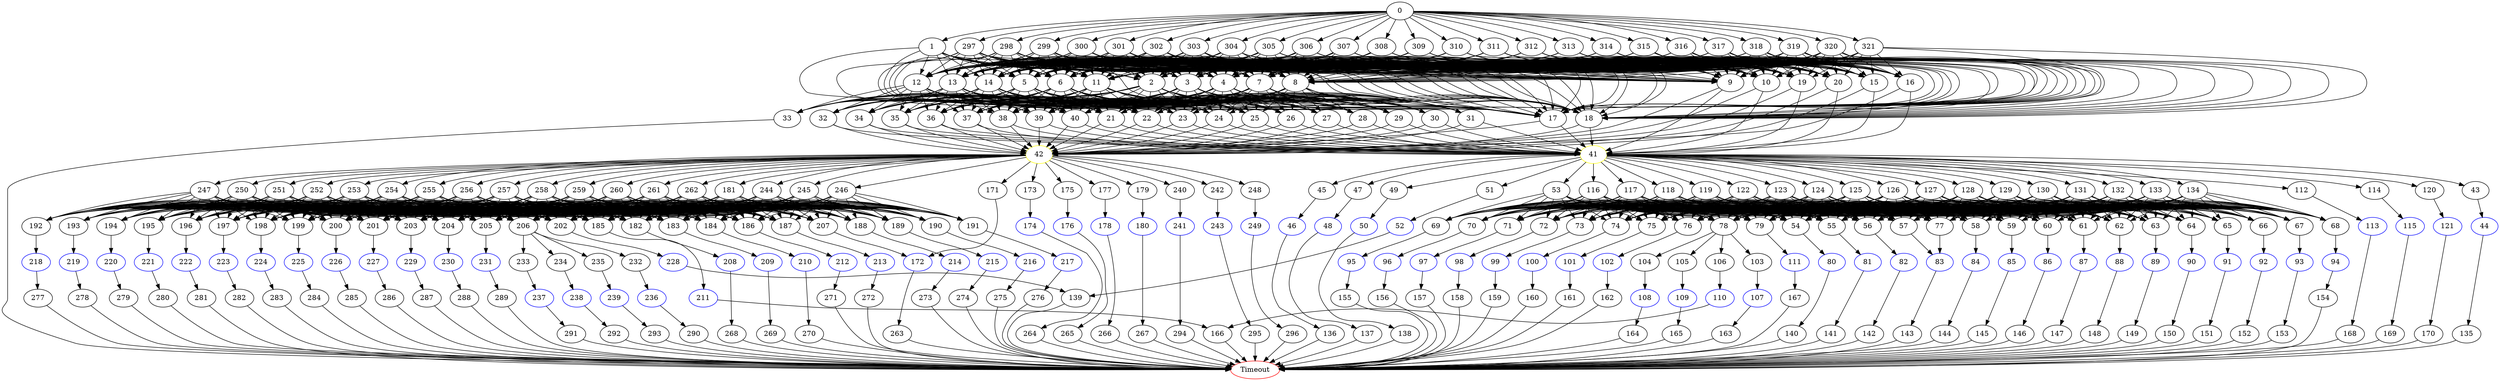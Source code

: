 digraph G {
	0 -> 1;
	0 -> 297;
	0 -> 298;
	0 -> 299;
	0 -> 300;
	0 -> 301;
	0 -> 302;
	0 -> 303;
	0 -> 304;
	0 -> 305;
	0 -> 306;
	0 -> 307;
	0 -> 308;
	0 -> 309;
	0 -> 310;
	0 -> 311;
	0 -> 312;
	0 -> 313;
	0 -> 314;
	0 -> 315;
	0 -> 316;
	0 -> 317;
	0 -> 318;
	0 -> 319;
	0 -> 320;
	0 -> 321;
	1 -> 2;
	1 -> 3;
	1 -> 4;
	1 -> 5;
	1 -> 6;
	1 -> 7;
	1 -> 8;
	1 -> 9;
	1 -> 10;
	1 -> 11;
	1 -> 12;
	1 -> 13;
	1 -> 14;
	1 -> 15;
	1 -> 16;
	1 -> 17;
	1 -> 18;
	1 -> 19;
	1 -> 20;
	2 -> 17;
	2 -> 18;
	2 -> 21;
	2 -> 22;
	2 -> 23;
	2 -> 24;
	2 -> 25;
	2 -> 26;
	2 -> 27;
	2 -> 28;
	2 -> 29;
	2 -> 30;
	2 -> 31;
	2 -> 32;
	2 -> 33;
	2 -> 34;
	2 -> 35;
	2 -> 36;
	2 -> 37;
	2 -> 38;
	2 -> 39;
	2 -> 40;
	3 -> 17;
	3 -> 18;
	3 -> 21;
	3 -> 22;
	3 -> 23;
	3 -> 24;
	3 -> 25;
	3 -> 26;
	3 -> 27;
	3 -> 28;
	3 -> 29;
	3 -> 30;
	3 -> 31;
	3 -> 32;
	3 -> 33;
	3 -> 34;
	3 -> 35;
	3 -> 36;
	3 -> 37;
	3 -> 38;
	3 -> 39;
	3 -> 40;
	4 -> 17;
	4 -> 18;
	4 -> 21;
	4 -> 22;
	4 -> 23;
	4 -> 24;
	4 -> 25;
	4 -> 26;
	4 -> 27;
	4 -> 28;
	4 -> 29;
	4 -> 30;
	4 -> 31;
	4 -> 32;
	4 -> 33;
	4 -> 34;
	4 -> 35;
	4 -> 36;
	4 -> 37;
	4 -> 38;
	4 -> 39;
	4 -> 40;
	5 -> 21;
	5 -> 22;
	5 -> 23;
	5 -> 24;
	5 -> 25;
	5 -> 26;
	5 -> 27;
	5 -> 28;
	5 -> 29;
	5 -> 30;
	5 -> 31;
	5 -> 32;
	5 -> 33;
	5 -> 34;
	5 -> 35;
	5 -> 36;
	5 -> 37;
	5 -> 38;
	5 -> 39;
	5 -> 40;
	6 -> 21;
	6 -> 22;
	6 -> 23;
	6 -> 24;
	6 -> 25;
	6 -> 26;
	6 -> 27;
	6 -> 28;
	6 -> 29;
	6 -> 30;
	6 -> 31;
	6 -> 32;
	6 -> 33;
	6 -> 34;
	6 -> 35;
	6 -> 36;
	6 -> 37;
	6 -> 38;
	6 -> 39;
	6 -> 40;
	7 -> 17;
	7 -> 18;
	7 -> 21;
	7 -> 22;
	7 -> 23;
	7 -> 24;
	7 -> 25;
	7 -> 26;
	7 -> 27;
	7 -> 28;
	7 -> 29;
	7 -> 30;
	7 -> 31;
	7 -> 32;
	7 -> 33;
	7 -> 34;
	7 -> 35;
	7 -> 36;
	7 -> 37;
	7 -> 38;
	7 -> 39;
	7 -> 40;
	8 -> 17;
	8 -> 18;
	8 -> 21;
	8 -> 22;
	8 -> 23;
	8 -> 24;
	8 -> 25;
	8 -> 26;
	8 -> 27;
	8 -> 28;
	8 -> 29;
	8 -> 30;
	8 -> 31;
	8 -> 32;
	8 -> 33;
	8 -> 34;
	8 -> 35;
	8 -> 36;
	8 -> 37;
	8 -> 38;
	8 -> 39;
	8 -> 40;
	9 -> "41";
41 [color=yellow];
	9 -> "42";
42 [color=yellow];
	10 -> "41";
41 [color=yellow];
	10 -> "42";
42 [color=yellow];
	11 -> 21;
	11 -> 22;
	11 -> 23;
	11 -> 24;
	11 -> 25;
	11 -> 26;
	11 -> 27;
	11 -> 28;
	11 -> 29;
	11 -> 30;
	11 -> 31;
	11 -> 32;
	11 -> 33;
	11 -> 34;
	11 -> 35;
	11 -> 36;
	11 -> 37;
	11 -> 38;
	11 -> 39;
	11 -> 40;
	12 -> 21;
	12 -> 22;
	12 -> 23;
	12 -> 24;
	12 -> 25;
	12 -> 26;
	12 -> 27;
	12 -> 28;
	12 -> 29;
	12 -> 30;
	12 -> 31;
	12 -> 32;
	12 -> 33;
	12 -> 34;
	12 -> 35;
	12 -> 36;
	12 -> 37;
	12 -> 38;
	12 -> 39;
	12 -> 40;
	13 -> 21;
	13 -> 22;
	13 -> 23;
	13 -> 24;
	13 -> 25;
	13 -> 26;
	13 -> 27;
	13 -> 28;
	13 -> 29;
	13 -> 30;
	13 -> 31;
	13 -> 32;
	13 -> 33;
	13 -> 34;
	13 -> 35;
	13 -> 36;
	13 -> 37;
	13 -> 38;
	13 -> 39;
	13 -> 40;
	14 -> 21;
	14 -> 22;
	14 -> 23;
	14 -> 24;
	14 -> 25;
	14 -> 26;
	14 -> 27;
	14 -> 28;
	14 -> 29;
	14 -> 30;
	14 -> 31;
	14 -> 32;
	14 -> 33;
	14 -> 34;
	14 -> 35;
	14 -> 36;
	14 -> 37;
	14 -> 38;
	14 -> 39;
	14 -> 40;
	15 -> "41";
41 [color=yellow];
	15 -> "42";
42 [color=yellow];
	16 -> "41";
41 [color=yellow];
	16 -> "42";
42 [color=yellow];
	17 -> "41";
41 [color=yellow];
	17 -> "42";
42 [color=yellow];
	18 -> "41";
41 [color=yellow];
	18 -> "42";
42 [color=yellow];
	19 -> "41";
41 [color=yellow];
	19 -> "42";
42 [color=yellow];
	20 -> "41";
41 [color=yellow];
	20 -> "42";
42 [color=yellow];
	21 -> "41";
41 [color=yellow];
	21 -> "42";
42 [color=yellow];
	22 -> "41";
41 [color=yellow];
	22 -> "42";
42 [color=yellow];
	23 -> "41";
41 [color=yellow];
	23 -> "42";
42 [color=yellow];
	24 -> "41";
41 [color=yellow];
	24 -> "42";
42 [color=yellow];
	25 -> "41";
41 [color=yellow];
	25 -> "42";
42 [color=yellow];
	26 -> "41";
41 [color=yellow];
	26 -> "42";
42 [color=yellow];
	27 -> "41";
41 [color=yellow];
	27 -> "42";
42 [color=yellow];
	28 -> "41";
41 [color=yellow];
	28 -> "42";
42 [color=yellow];
	29 -> "41";
41 [color=yellow];
	29 -> "42";
42 [color=yellow];
	30 -> "41";
41 [color=yellow];
	30 -> "42";
42 [color=yellow];
	31 -> "41";
41 [color=yellow];
	31 -> "42";
42 [color=yellow];
	32 -> "41";
41 [color=yellow];
	32 -> "42";
42 [color=yellow];
	33 -> "Timeout";
Timeout [color=red];
	34 -> "41";
41 [color=yellow];
	34 -> "42";
42 [color=yellow];
	35 -> "41";
41 [color=yellow];
	35 -> "42";
42 [color=yellow];
	36 -> "41";
41 [color=yellow];
	36 -> "42";
42 [color=yellow];
	37 -> "41";
41 [color=yellow];
	37 -> "42";
42 [color=yellow];
	38 -> "41";
41 [color=yellow];
	38 -> "42";
42 [color=yellow];
	39 -> "41";
41 [color=yellow];
	39 -> "42";
42 [color=yellow];
	40 -> "41";
41 [color=yellow];
	40 -> "42";
42 [color=yellow];
	41 -> 43;
	41 -> 45;
	41 -> 47;
	41 -> 49;
	41 -> 51;
	41 -> 53;
	41 -> 112;
	41 -> 114;
	41 -> 116;
	41 -> 117;
	41 -> 118;
	41 -> 119;
	41 -> 120;
	41 -> 122;
	41 -> 123;
	41 -> 124;
	41 -> 125;
	41 -> 126;
	41 -> 127;
	41 -> 128;
	41 -> 129;
	41 -> 130;
	41 -> 131;
	41 -> 132;
	41 -> 133;
	41 -> 134;
	42 -> 171;
	42 -> 173;
	42 -> 175;
	42 -> 177;
	42 -> 179;
	42 -> 181;
	42 -> 240;
	42 -> 242;
	42 -> 244;
	42 -> 245;
	42 -> 246;
	42 -> 247;
	42 -> 248;
	42 -> 250;
	42 -> 251;
	42 -> 252;
	42 -> 253;
	42 -> 254;
	42 -> 255;
	42 -> 256;
	42 -> 257;
	42 -> 258;
	42 -> 259;
	42 -> 260;
	42 -> 261;
	42 -> 262;
	43 -> "44";
44 [color=blue];
	44 -> 135;
	45 -> "46";
46 [color=blue];
	46 -> 136;
	47 -> "48";
48 [color=blue];
	48 -> 137;
	49 -> "50";
50 [color=blue];
	50 -> 138;
	51 -> "52";
52 [color=blue];
	52 -> 139;
	53 -> 54;
	53 -> 55;
	53 -> 56;
	53 -> 57;
	53 -> 58;
	53 -> 59;
	53 -> 60;
	53 -> 61;
	53 -> 62;
	53 -> 63;
	53 -> 64;
	53 -> 65;
	53 -> 66;
	53 -> 67;
	53 -> 68;
	53 -> 69;
	53 -> 70;
	53 -> 71;
	53 -> 72;
	53 -> 73;
	53 -> 74;
	53 -> 75;
	53 -> 76;
	53 -> 77;
	53 -> 78;
	53 -> 79;
	54 -> "80";
80 [color=blue];
	55 -> "81";
81 [color=blue];
	56 -> "82";
82 [color=blue];
	57 -> "83";
83 [color=blue];
	58 -> "84";
84 [color=blue];
	59 -> "85";
85 [color=blue];
	60 -> "86";
86 [color=blue];
	61 -> "87";
87 [color=blue];
	62 -> "88";
88 [color=blue];
	63 -> "89";
89 [color=blue];
	64 -> "90";
90 [color=blue];
	65 -> "91";
91 [color=blue];
	66 -> "92";
92 [color=blue];
	67 -> "93";
93 [color=blue];
	68 -> "94";
94 [color=blue];
	69 -> "95";
95 [color=blue];
	70 -> "96";
96 [color=blue];
	71 -> "97";
97 [color=blue];
	72 -> "98";
98 [color=blue];
	73 -> "99";
99 [color=blue];
	74 -> "100";
100 [color=blue];
	75 -> "101";
101 [color=blue];
	76 -> "102";
102 [color=blue];
	77 -> "83";
83 [color=blue];
	78 -> 103;
	78 -> 104;
	78 -> 105;
	78 -> 106;
	79 -> "111";
111 [color=blue];
	80 -> 140;
	81 -> 141;
	82 -> 142;
	83 -> 143;
	84 -> 144;
	85 -> 145;
	86 -> 146;
	87 -> 147;
	88 -> 148;
	89 -> 149;
	90 -> 150;
	91 -> 151;
	92 -> 152;
	93 -> 153;
	94 -> 154;
	95 -> 155;
	96 -> 156;
	97 -> 157;
	98 -> 158;
	99 -> 159;
	100 -> 160;
	101 -> 161;
	102 -> 162;
	103 -> "107";
107 [color=blue];
	104 -> "108";
108 [color=blue];
	105 -> "109";
109 [color=blue];
	106 -> "110";
110 [color=blue];
	107 -> 163;
	108 -> 164;
	109 -> 165;
	110 -> 166;
	111 -> 167;
	112 -> "113";
113 [color=blue];
	113 -> 168;
	114 -> "115";
115 [color=blue];
	115 -> 169;
	116 -> 54;
	116 -> 55;
	116 -> 56;
	116 -> 57;
	116 -> 58;
	116 -> 59;
	116 -> 60;
	116 -> 61;
	116 -> 62;
	116 -> 63;
	116 -> 64;
	116 -> 65;
	116 -> 66;
	116 -> 67;
	116 -> 68;
	116 -> 69;
	116 -> 70;
	116 -> 71;
	116 -> 72;
	116 -> 73;
	116 -> 74;
	116 -> 75;
	116 -> 76;
	116 -> 77;
	116 -> 78;
	116 -> 79;
	117 -> 54;
	117 -> 55;
	117 -> 56;
	117 -> 57;
	117 -> 58;
	117 -> 59;
	117 -> 60;
	117 -> 61;
	117 -> 62;
	117 -> 63;
	117 -> 64;
	117 -> 65;
	117 -> 66;
	117 -> 67;
	117 -> 68;
	117 -> 69;
	117 -> 70;
	117 -> 71;
	117 -> 72;
	117 -> 73;
	117 -> 74;
	117 -> 75;
	117 -> 76;
	117 -> 77;
	117 -> 78;
	117 -> 79;
	118 -> 54;
	118 -> 55;
	118 -> 56;
	118 -> 57;
	118 -> 58;
	118 -> 59;
	118 -> 60;
	118 -> 61;
	118 -> 62;
	118 -> 63;
	118 -> 64;
	118 -> 65;
	118 -> 66;
	118 -> 67;
	118 -> 68;
	118 -> 69;
	118 -> 70;
	118 -> 71;
	118 -> 72;
	118 -> 73;
	118 -> 74;
	118 -> 75;
	118 -> 76;
	118 -> 77;
	118 -> 78;
	118 -> 79;
	119 -> 54;
	119 -> 55;
	119 -> 56;
	119 -> 57;
	119 -> 58;
	119 -> 59;
	119 -> 60;
	119 -> 61;
	119 -> 62;
	119 -> 63;
	119 -> 64;
	119 -> 65;
	119 -> 66;
	119 -> 67;
	119 -> 68;
	119 -> 69;
	119 -> 70;
	119 -> 71;
	119 -> 72;
	119 -> 73;
	119 -> 74;
	119 -> 75;
	119 -> 76;
	119 -> 77;
	119 -> 78;
	119 -> 79;
	120 -> "121";
121 [color=blue];
	121 -> 170;
	122 -> 54;
	122 -> 55;
	122 -> 56;
	122 -> 57;
	122 -> 58;
	122 -> 59;
	122 -> 60;
	122 -> 61;
	122 -> 62;
	122 -> 63;
	122 -> 64;
	122 -> 65;
	122 -> 66;
	122 -> 67;
	122 -> 68;
	122 -> 69;
	122 -> 70;
	122 -> 71;
	122 -> 72;
	122 -> 73;
	122 -> 74;
	122 -> 75;
	122 -> 76;
	122 -> 77;
	122 -> 78;
	122 -> 79;
	123 -> 54;
	123 -> 55;
	123 -> 56;
	123 -> 57;
	123 -> 58;
	123 -> 59;
	123 -> 60;
	123 -> 61;
	123 -> 62;
	123 -> 63;
	123 -> 64;
	123 -> 65;
	123 -> 66;
	123 -> 67;
	123 -> 68;
	123 -> 69;
	123 -> 70;
	123 -> 71;
	123 -> 72;
	123 -> 73;
	123 -> 74;
	123 -> 75;
	123 -> 76;
	123 -> 77;
	123 -> 78;
	123 -> 79;
	124 -> 54;
	124 -> 55;
	124 -> 56;
	124 -> 57;
	124 -> 58;
	124 -> 59;
	124 -> 60;
	124 -> 61;
	124 -> 62;
	124 -> 63;
	124 -> 64;
	124 -> 65;
	124 -> 66;
	124 -> 67;
	124 -> 68;
	124 -> 69;
	124 -> 70;
	124 -> 71;
	124 -> 72;
	124 -> 73;
	124 -> 74;
	124 -> 75;
	124 -> 76;
	124 -> 77;
	124 -> 78;
	124 -> 79;
	125 -> 54;
	125 -> 55;
	125 -> 56;
	125 -> 57;
	125 -> 58;
	125 -> 59;
	125 -> 60;
	125 -> 61;
	125 -> 62;
	125 -> 63;
	125 -> 64;
	125 -> 65;
	125 -> 66;
	125 -> 67;
	125 -> 68;
	125 -> 69;
	125 -> 70;
	125 -> 71;
	125 -> 72;
	125 -> 73;
	125 -> 74;
	125 -> 75;
	125 -> 76;
	125 -> 77;
	125 -> 78;
	125 -> 79;
	126 -> 54;
	126 -> 55;
	126 -> 56;
	126 -> 57;
	126 -> 58;
	126 -> 59;
	126 -> 60;
	126 -> 61;
	126 -> 62;
	126 -> 63;
	126 -> 64;
	126 -> 65;
	126 -> 66;
	126 -> 67;
	126 -> 68;
	126 -> 69;
	126 -> 70;
	126 -> 71;
	126 -> 72;
	126 -> 73;
	126 -> 74;
	126 -> 75;
	126 -> 76;
	126 -> 77;
	126 -> 78;
	126 -> 79;
	127 -> 54;
	127 -> 55;
	127 -> 56;
	127 -> 57;
	127 -> 58;
	127 -> 59;
	127 -> 60;
	127 -> 61;
	127 -> 62;
	127 -> 63;
	127 -> 64;
	127 -> 65;
	127 -> 66;
	127 -> 67;
	127 -> 68;
	127 -> 69;
	127 -> 70;
	127 -> 71;
	127 -> 72;
	127 -> 73;
	127 -> 74;
	127 -> 75;
	127 -> 76;
	127 -> 77;
	127 -> 78;
	127 -> 79;
	128 -> 54;
	128 -> 55;
	128 -> 56;
	128 -> 57;
	128 -> 58;
	128 -> 59;
	128 -> 60;
	128 -> 61;
	128 -> 62;
	128 -> 63;
	128 -> 64;
	128 -> 65;
	128 -> 66;
	128 -> 67;
	128 -> 68;
	128 -> 69;
	128 -> 70;
	128 -> 71;
	128 -> 72;
	128 -> 73;
	128 -> 74;
	128 -> 75;
	128 -> 76;
	128 -> 77;
	128 -> 78;
	128 -> 79;
	129 -> 54;
	129 -> 55;
	129 -> 56;
	129 -> 57;
	129 -> 58;
	129 -> 59;
	129 -> 60;
	129 -> 61;
	129 -> 62;
	129 -> 63;
	129 -> 64;
	129 -> 65;
	129 -> 66;
	129 -> 67;
	129 -> 68;
	129 -> 69;
	129 -> 70;
	129 -> 71;
	129 -> 72;
	129 -> 73;
	129 -> 74;
	129 -> 75;
	129 -> 76;
	129 -> 77;
	129 -> 78;
	129 -> 79;
	130 -> 54;
	130 -> 55;
	130 -> 56;
	130 -> 57;
	130 -> 58;
	130 -> 59;
	130 -> 60;
	130 -> 61;
	130 -> 62;
	130 -> 63;
	130 -> 64;
	130 -> 65;
	130 -> 66;
	130 -> 67;
	130 -> 68;
	130 -> 69;
	130 -> 70;
	130 -> 71;
	130 -> 72;
	130 -> 73;
	130 -> 74;
	130 -> 75;
	130 -> 76;
	130 -> 77;
	130 -> 78;
	130 -> 79;
	131 -> 54;
	131 -> 55;
	131 -> 56;
	131 -> 57;
	131 -> 58;
	131 -> 59;
	131 -> 60;
	131 -> 61;
	131 -> 62;
	131 -> 63;
	131 -> 64;
	131 -> 65;
	131 -> 66;
	131 -> 67;
	131 -> 68;
	131 -> 69;
	131 -> 70;
	131 -> 71;
	131 -> 72;
	131 -> 73;
	131 -> 74;
	131 -> 75;
	131 -> 76;
	131 -> 77;
	131 -> 78;
	131 -> 79;
	132 -> 54;
	132 -> 55;
	132 -> 56;
	132 -> 57;
	132 -> 58;
	132 -> 59;
	132 -> 60;
	132 -> 61;
	132 -> 62;
	132 -> 63;
	132 -> 64;
	132 -> 65;
	132 -> 66;
	132 -> 67;
	132 -> 68;
	132 -> 69;
	132 -> 70;
	132 -> 71;
	132 -> 72;
	132 -> 73;
	132 -> 74;
	132 -> 75;
	132 -> 76;
	132 -> 77;
	132 -> 78;
	132 -> 79;
	133 -> 54;
	133 -> 55;
	133 -> 56;
	133 -> 57;
	133 -> 58;
	133 -> 59;
	133 -> 60;
	133 -> 61;
	133 -> 62;
	133 -> 63;
	133 -> 64;
	133 -> 65;
	133 -> 66;
	133 -> 67;
	133 -> 68;
	133 -> 69;
	133 -> 70;
	133 -> 71;
	133 -> 72;
	133 -> 73;
	133 -> 74;
	133 -> 75;
	133 -> 76;
	133 -> 77;
	133 -> 78;
	133 -> 79;
	134 -> 54;
	134 -> 55;
	134 -> 56;
	134 -> 57;
	134 -> 58;
	134 -> 59;
	134 -> 60;
	134 -> 61;
	134 -> 62;
	134 -> 63;
	134 -> 64;
	134 -> 65;
	134 -> 66;
	134 -> 67;
	134 -> 68;
	134 -> 69;
	134 -> 70;
	134 -> 71;
	134 -> 72;
	134 -> 73;
	134 -> 74;
	134 -> 75;
	134 -> 76;
	134 -> 77;
	134 -> 78;
	134 -> 79;
	135 -> "Timeout";
Timeout [color=red];
	136 -> "Timeout";
Timeout [color=red];
	137 -> "Timeout";
Timeout [color=red];
	138 -> "Timeout";
Timeout [color=red];
	139 -> "Timeout";
Timeout [color=red];
	140 -> "Timeout";
Timeout [color=red];
	141 -> "Timeout";
Timeout [color=red];
	142 -> "Timeout";
Timeout [color=red];
	143 -> "Timeout";
Timeout [color=red];
	144 -> "Timeout";
Timeout [color=red];
	145 -> "Timeout";
Timeout [color=red];
	146 -> "Timeout";
Timeout [color=red];
	147 -> "Timeout";
Timeout [color=red];
	148 -> "Timeout";
Timeout [color=red];
	149 -> "Timeout";
Timeout [color=red];
	150 -> "Timeout";
Timeout [color=red];
	151 -> "Timeout";
Timeout [color=red];
	152 -> "Timeout";
Timeout [color=red];
	153 -> "Timeout";
Timeout [color=red];
	154 -> "Timeout";
Timeout [color=red];
	155 -> "Timeout";
Timeout [color=red];
	156 -> "Timeout";
Timeout [color=red];
	157 -> "Timeout";
Timeout [color=red];
	158 -> "Timeout";
Timeout [color=red];
	159 -> "Timeout";
Timeout [color=red];
	160 -> "Timeout";
Timeout [color=red];
	161 -> "Timeout";
Timeout [color=red];
	162 -> "Timeout";
Timeout [color=red];
	163 -> "Timeout";
Timeout [color=red];
	164 -> "Timeout";
Timeout [color=red];
	165 -> "Timeout";
Timeout [color=red];
	166 -> "Timeout";
Timeout [color=red];
	167 -> "Timeout";
Timeout [color=red];
	168 -> "Timeout";
Timeout [color=red];
	169 -> "Timeout";
Timeout [color=red];
	170 -> "Timeout";
Timeout [color=red];
	171 -> "172";
172 [color=blue];
	172 -> 263;
	173 -> "174";
174 [color=blue];
	174 -> 264;
	175 -> "176";
176 [color=blue];
	176 -> 265;
	177 -> "178";
178 [color=blue];
	178 -> 266;
	179 -> "180";
180 [color=blue];
	180 -> 267;
	181 -> 182;
	181 -> 183;
	181 -> 184;
	181 -> 185;
	181 -> 186;
	181 -> 187;
	181 -> 188;
	181 -> 189;
	181 -> 190;
	181 -> 191;
	181 -> 192;
	181 -> 193;
	181 -> 194;
	181 -> 195;
	181 -> 196;
	181 -> 197;
	181 -> 198;
	181 -> 199;
	181 -> 200;
	181 -> 201;
	181 -> 202;
	181 -> 203;
	181 -> 204;
	181 -> 205;
	181 -> 206;
	181 -> 207;
	182 -> "208";
208 [color=blue];
	183 -> "209";
209 [color=blue];
	184 -> "210";
210 [color=blue];
	185 -> "211";
211 [color=blue];
	186 -> "212";
212 [color=blue];
	187 -> "213";
213 [color=blue];
	188 -> "214";
214 [color=blue];
	189 -> "215";
215 [color=blue];
	190 -> "216";
216 [color=blue];
	191 -> "217";
217 [color=blue];
	192 -> "218";
218 [color=blue];
	193 -> "219";
219 [color=blue];
	194 -> "220";
220 [color=blue];
	195 -> "221";
221 [color=blue];
	196 -> "222";
222 [color=blue];
	197 -> "223";
223 [color=blue];
	198 -> "224";
224 [color=blue];
	199 -> "225";
225 [color=blue];
	200 -> "226";
226 [color=blue];
	201 -> "227";
227 [color=blue];
	202 -> "228";
228 [color=blue];
	203 -> "229";
229 [color=blue];
	204 -> "230";
230 [color=blue];
	205 -> "231";
231 [color=blue];
	206 -> 232;
	206 -> 233;
	206 -> 234;
	206 -> 235;
	207 -> "172";
172 [color=blue];
	208 -> 268;
	209 -> 269;
	210 -> 270;
	211 -> 166;
	212 -> 271;
	213 -> 272;
	214 -> 273;
	215 -> 274;
	216 -> 275;
	217 -> 276;
	218 -> 277;
	219 -> 278;
	220 -> 279;
	221 -> 280;
	222 -> 281;
	223 -> 282;
	224 -> 283;
	225 -> 284;
	226 -> 285;
	227 -> 286;
	228 -> 139;
	229 -> 287;
	230 -> 288;
	231 -> 289;
	232 -> "236";
236 [color=blue];
	233 -> "237";
237 [color=blue];
	234 -> "238";
238 [color=blue];
	235 -> "239";
239 [color=blue];
	236 -> 290;
	237 -> 291;
	238 -> 292;
	239 -> 293;
	240 -> "241";
241 [color=blue];
	241 -> 294;
	242 -> "243";
243 [color=blue];
	243 -> 295;
	244 -> 182;
	244 -> 183;
	244 -> 184;
	244 -> 185;
	244 -> 186;
	244 -> 187;
	244 -> 188;
	244 -> 189;
	244 -> 190;
	244 -> 191;
	244 -> 192;
	244 -> 193;
	244 -> 194;
	244 -> 195;
	244 -> 196;
	244 -> 197;
	244 -> 198;
	244 -> 199;
	244 -> 200;
	244 -> 201;
	244 -> 202;
	244 -> 203;
	244 -> 204;
	244 -> 205;
	244 -> 206;
	244 -> 207;
	245 -> 182;
	245 -> 183;
	245 -> 184;
	245 -> 185;
	245 -> 186;
	245 -> 187;
	245 -> 188;
	245 -> 189;
	245 -> 190;
	245 -> 191;
	245 -> 192;
	245 -> 193;
	245 -> 194;
	245 -> 195;
	245 -> 196;
	245 -> 197;
	245 -> 198;
	245 -> 199;
	245 -> 200;
	245 -> 201;
	245 -> 202;
	245 -> 203;
	245 -> 204;
	245 -> 205;
	245 -> 206;
	245 -> 207;
	246 -> 182;
	246 -> 183;
	246 -> 184;
	246 -> 185;
	246 -> 186;
	246 -> 187;
	246 -> 188;
	246 -> 189;
	246 -> 190;
	246 -> 191;
	246 -> 192;
	246 -> 193;
	246 -> 194;
	246 -> 195;
	246 -> 196;
	246 -> 197;
	246 -> 198;
	246 -> 199;
	246 -> 200;
	246 -> 201;
	246 -> 202;
	246 -> 203;
	246 -> 204;
	246 -> 205;
	246 -> 206;
	246 -> 207;
	247 -> 182;
	247 -> 183;
	247 -> 184;
	247 -> 185;
	247 -> 186;
	247 -> 187;
	247 -> 188;
	247 -> 189;
	247 -> 190;
	247 -> 191;
	247 -> 192;
	247 -> 193;
	247 -> 194;
	247 -> 195;
	247 -> 196;
	247 -> 197;
	247 -> 198;
	247 -> 199;
	247 -> 200;
	247 -> 201;
	247 -> 202;
	247 -> 203;
	247 -> 204;
	247 -> 205;
	247 -> 206;
	247 -> 207;
	248 -> "249";
249 [color=blue];
	249 -> 296;
	250 -> 182;
	250 -> 183;
	250 -> 184;
	250 -> 185;
	250 -> 186;
	250 -> 187;
	250 -> 188;
	250 -> 189;
	250 -> 190;
	250 -> 191;
	250 -> 192;
	250 -> 193;
	250 -> 194;
	250 -> 195;
	250 -> 196;
	250 -> 197;
	250 -> 198;
	250 -> 199;
	250 -> 200;
	250 -> 201;
	250 -> 202;
	250 -> 203;
	250 -> 204;
	250 -> 205;
	250 -> 206;
	250 -> 207;
	251 -> 182;
	251 -> 183;
	251 -> 184;
	251 -> 185;
	251 -> 186;
	251 -> 187;
	251 -> 188;
	251 -> 189;
	251 -> 190;
	251 -> 191;
	251 -> 192;
	251 -> 193;
	251 -> 194;
	251 -> 195;
	251 -> 196;
	251 -> 197;
	251 -> 198;
	251 -> 199;
	251 -> 200;
	251 -> 201;
	251 -> 202;
	251 -> 203;
	251 -> 204;
	251 -> 205;
	251 -> 206;
	251 -> 207;
	252 -> 182;
	252 -> 183;
	252 -> 184;
	252 -> 185;
	252 -> 186;
	252 -> 187;
	252 -> 188;
	252 -> 189;
	252 -> 190;
	252 -> 191;
	252 -> 192;
	252 -> 193;
	252 -> 194;
	252 -> 195;
	252 -> 196;
	252 -> 197;
	252 -> 198;
	252 -> 199;
	252 -> 200;
	252 -> 201;
	252 -> 202;
	252 -> 203;
	252 -> 204;
	252 -> 205;
	252 -> 206;
	252 -> 207;
	253 -> 182;
	253 -> 183;
	253 -> 184;
	253 -> 185;
	253 -> 186;
	253 -> 187;
	253 -> 188;
	253 -> 189;
	253 -> 190;
	253 -> 191;
	253 -> 192;
	253 -> 193;
	253 -> 194;
	253 -> 195;
	253 -> 196;
	253 -> 197;
	253 -> 198;
	253 -> 199;
	253 -> 200;
	253 -> 201;
	253 -> 202;
	253 -> 203;
	253 -> 204;
	253 -> 205;
	253 -> 206;
	253 -> 207;
	254 -> 182;
	254 -> 183;
	254 -> 184;
	254 -> 185;
	254 -> 186;
	254 -> 187;
	254 -> 188;
	254 -> 189;
	254 -> 190;
	254 -> 191;
	254 -> 192;
	254 -> 193;
	254 -> 194;
	254 -> 195;
	254 -> 196;
	254 -> 197;
	254 -> 198;
	254 -> 199;
	254 -> 200;
	254 -> 201;
	254 -> 202;
	254 -> 203;
	254 -> 204;
	254 -> 205;
	254 -> 206;
	254 -> 207;
	255 -> 182;
	255 -> 183;
	255 -> 184;
	255 -> 185;
	255 -> 186;
	255 -> 187;
	255 -> 188;
	255 -> 189;
	255 -> 190;
	255 -> 191;
	255 -> 192;
	255 -> 193;
	255 -> 194;
	255 -> 195;
	255 -> 196;
	255 -> 197;
	255 -> 198;
	255 -> 199;
	255 -> 200;
	255 -> 201;
	255 -> 202;
	255 -> 203;
	255 -> 204;
	255 -> 205;
	255 -> 206;
	255 -> 207;
	256 -> 182;
	256 -> 183;
	256 -> 184;
	256 -> 185;
	256 -> 186;
	256 -> 187;
	256 -> 188;
	256 -> 189;
	256 -> 190;
	256 -> 191;
	256 -> 192;
	256 -> 193;
	256 -> 194;
	256 -> 195;
	256 -> 196;
	256 -> 197;
	256 -> 198;
	256 -> 199;
	256 -> 200;
	256 -> 201;
	256 -> 202;
	256 -> 203;
	256 -> 204;
	256 -> 205;
	256 -> 206;
	256 -> 207;
	257 -> 182;
	257 -> 183;
	257 -> 184;
	257 -> 185;
	257 -> 186;
	257 -> 187;
	257 -> 188;
	257 -> 189;
	257 -> 190;
	257 -> 191;
	257 -> 192;
	257 -> 193;
	257 -> 194;
	257 -> 195;
	257 -> 196;
	257 -> 197;
	257 -> 198;
	257 -> 199;
	257 -> 200;
	257 -> 201;
	257 -> 202;
	257 -> 203;
	257 -> 204;
	257 -> 205;
	257 -> 206;
	257 -> 207;
	258 -> 182;
	258 -> 183;
	258 -> 184;
	258 -> 185;
	258 -> 186;
	258 -> 187;
	258 -> 188;
	258 -> 189;
	258 -> 190;
	258 -> 191;
	258 -> 192;
	258 -> 193;
	258 -> 194;
	258 -> 195;
	258 -> 196;
	258 -> 197;
	258 -> 198;
	258 -> 199;
	258 -> 200;
	258 -> 201;
	258 -> 202;
	258 -> 203;
	258 -> 204;
	258 -> 205;
	258 -> 206;
	258 -> 207;
	259 -> 182;
	259 -> 183;
	259 -> 184;
	259 -> 185;
	259 -> 186;
	259 -> 187;
	259 -> 188;
	259 -> 189;
	259 -> 190;
	259 -> 191;
	259 -> 192;
	259 -> 193;
	259 -> 194;
	259 -> 195;
	259 -> 196;
	259 -> 197;
	259 -> 198;
	259 -> 199;
	259 -> 200;
	259 -> 201;
	259 -> 202;
	259 -> 203;
	259 -> 204;
	259 -> 205;
	259 -> 206;
	259 -> 207;
	260 -> 182;
	260 -> 183;
	260 -> 184;
	260 -> 185;
	260 -> 186;
	260 -> 187;
	260 -> 188;
	260 -> 189;
	260 -> 190;
	260 -> 191;
	260 -> 192;
	260 -> 193;
	260 -> 194;
	260 -> 195;
	260 -> 196;
	260 -> 197;
	260 -> 198;
	260 -> 199;
	260 -> 200;
	260 -> 201;
	260 -> 202;
	260 -> 203;
	260 -> 204;
	260 -> 205;
	260 -> 206;
	260 -> 207;
	261 -> 182;
	261 -> 183;
	261 -> 184;
	261 -> 185;
	261 -> 186;
	261 -> 187;
	261 -> 188;
	261 -> 189;
	261 -> 190;
	261 -> 191;
	261 -> 192;
	261 -> 193;
	261 -> 194;
	261 -> 195;
	261 -> 196;
	261 -> 197;
	261 -> 198;
	261 -> 199;
	261 -> 200;
	261 -> 201;
	261 -> 202;
	261 -> 203;
	261 -> 204;
	261 -> 205;
	261 -> 206;
	261 -> 207;
	262 -> 182;
	262 -> 183;
	262 -> 184;
	262 -> 185;
	262 -> 186;
	262 -> 187;
	262 -> 188;
	262 -> 189;
	262 -> 190;
	262 -> 191;
	262 -> 192;
	262 -> 193;
	262 -> 194;
	262 -> 195;
	262 -> 196;
	262 -> 197;
	262 -> 198;
	262 -> 199;
	262 -> 200;
	262 -> 201;
	262 -> 202;
	262 -> 203;
	262 -> 204;
	262 -> 205;
	262 -> 206;
	262 -> 207;
	263 -> "Timeout";
Timeout [color=red];
	264 -> "Timeout";
Timeout [color=red];
	265 -> "Timeout";
Timeout [color=red];
	266 -> "Timeout";
Timeout [color=red];
	267 -> "Timeout";
Timeout [color=red];
	268 -> "Timeout";
Timeout [color=red];
	269 -> "Timeout";
Timeout [color=red];
	270 -> "Timeout";
Timeout [color=red];
	271 -> "Timeout";
Timeout [color=red];
	272 -> "Timeout";
Timeout [color=red];
	273 -> "Timeout";
Timeout [color=red];
	274 -> "Timeout";
Timeout [color=red];
	275 -> "Timeout";
Timeout [color=red];
	276 -> "Timeout";
Timeout [color=red];
	277 -> "Timeout";
Timeout [color=red];
	278 -> "Timeout";
Timeout [color=red];
	279 -> "Timeout";
Timeout [color=red];
	280 -> "Timeout";
Timeout [color=red];
	281 -> "Timeout";
Timeout [color=red];
	282 -> "Timeout";
Timeout [color=red];
	283 -> "Timeout";
Timeout [color=red];
	284 -> "Timeout";
Timeout [color=red];
	285 -> "Timeout";
Timeout [color=red];
	286 -> "Timeout";
Timeout [color=red];
	287 -> "Timeout";
Timeout [color=red];
	288 -> "Timeout";
Timeout [color=red];
	289 -> "Timeout";
Timeout [color=red];
	290 -> "Timeout";
Timeout [color=red];
	291 -> "Timeout";
Timeout [color=red];
	292 -> "Timeout";
Timeout [color=red];
	293 -> "Timeout";
Timeout [color=red];
	294 -> "Timeout";
Timeout [color=red];
	295 -> "Timeout";
Timeout [color=red];
	296 -> "Timeout";
Timeout [color=red];
	297 -> 2;
	297 -> 3;
	297 -> 4;
	297 -> 5;
	297 -> 6;
	297 -> 7;
	297 -> 8;
	297 -> 9;
	297 -> 10;
	297 -> 11;
	297 -> 12;
	297 -> 13;
	297 -> 14;
	297 -> 15;
	297 -> 16;
	297 -> 17;
	297 -> 18;
	297 -> 19;
	297 -> 20;
	298 -> 2;
	298 -> 3;
	298 -> 4;
	298 -> 5;
	298 -> 6;
	298 -> 7;
	298 -> 8;
	298 -> 9;
	298 -> 10;
	298 -> 11;
	298 -> 12;
	298 -> 13;
	298 -> 14;
	298 -> 15;
	298 -> 16;
	298 -> 17;
	298 -> 18;
	298 -> 19;
	298 -> 20;
	299 -> 2;
	299 -> 3;
	299 -> 4;
	299 -> 5;
	299 -> 6;
	299 -> 7;
	299 -> 8;
	299 -> 9;
	299 -> 10;
	299 -> 11;
	299 -> 12;
	299 -> 13;
	299 -> 14;
	299 -> 15;
	299 -> 16;
	299 -> 17;
	299 -> 18;
	299 -> 19;
	299 -> 20;
	300 -> 2;
	300 -> 3;
	300 -> 4;
	300 -> 5;
	300 -> 6;
	300 -> 7;
	300 -> 8;
	300 -> 9;
	300 -> 10;
	300 -> 11;
	300 -> 12;
	300 -> 13;
	300 -> 14;
	300 -> 15;
	300 -> 16;
	300 -> 17;
	300 -> 18;
	300 -> 19;
	300 -> 20;
	301 -> 2;
	301 -> 3;
	301 -> 4;
	301 -> 5;
	301 -> 6;
	301 -> 7;
	301 -> 8;
	301 -> 9;
	301 -> 10;
	301 -> 11;
	301 -> 12;
	301 -> 13;
	301 -> 14;
	301 -> 15;
	301 -> 16;
	301 -> 17;
	301 -> 18;
	301 -> 19;
	301 -> 20;
	302 -> 2;
	302 -> 3;
	302 -> 4;
	302 -> 5;
	302 -> 6;
	302 -> 7;
	302 -> 8;
	302 -> 9;
	302 -> 10;
	302 -> 11;
	302 -> 12;
	302 -> 13;
	302 -> 14;
	302 -> 15;
	302 -> 16;
	302 -> 17;
	302 -> 18;
	302 -> 19;
	302 -> 20;
	303 -> 2;
	303 -> 3;
	303 -> 4;
	303 -> 5;
	303 -> 6;
	303 -> 7;
	303 -> 8;
	303 -> 9;
	303 -> 10;
	303 -> 11;
	303 -> 12;
	303 -> 13;
	303 -> 14;
	303 -> 15;
	303 -> 16;
	303 -> 17;
	303 -> 18;
	303 -> 19;
	303 -> 20;
	304 -> 2;
	304 -> 3;
	304 -> 4;
	304 -> 5;
	304 -> 6;
	304 -> 7;
	304 -> 8;
	304 -> 9;
	304 -> 10;
	304 -> 11;
	304 -> 12;
	304 -> 13;
	304 -> 14;
	304 -> 15;
	304 -> 16;
	304 -> 17;
	304 -> 18;
	304 -> 19;
	304 -> 20;
	305 -> 2;
	305 -> 3;
	305 -> 4;
	305 -> 5;
	305 -> 6;
	305 -> 7;
	305 -> 8;
	305 -> 9;
	305 -> 10;
	305 -> 11;
	305 -> 12;
	305 -> 13;
	305 -> 14;
	305 -> 15;
	305 -> 16;
	305 -> 17;
	305 -> 18;
	305 -> 19;
	305 -> 20;
	306 -> 2;
	306 -> 3;
	306 -> 4;
	306 -> 5;
	306 -> 6;
	306 -> 7;
	306 -> 8;
	306 -> 9;
	306 -> 10;
	306 -> 11;
	306 -> 12;
	306 -> 13;
	306 -> 14;
	306 -> 15;
	306 -> 16;
	306 -> 17;
	306 -> 18;
	306 -> 19;
	306 -> 20;
	307 -> 2;
	307 -> 3;
	307 -> 4;
	307 -> 5;
	307 -> 6;
	307 -> 7;
	307 -> 8;
	307 -> 9;
	307 -> 10;
	307 -> 11;
	307 -> 12;
	307 -> 13;
	307 -> 14;
	307 -> 15;
	307 -> 16;
	307 -> 17;
	307 -> 18;
	307 -> 19;
	307 -> 20;
	308 -> 2;
	308 -> 3;
	308 -> 4;
	308 -> 5;
	308 -> 6;
	308 -> 7;
	308 -> 8;
	308 -> 9;
	308 -> 10;
	308 -> 11;
	308 -> 12;
	308 -> 13;
	308 -> 14;
	308 -> 15;
	308 -> 16;
	308 -> 17;
	308 -> 18;
	308 -> 19;
	308 -> 20;
	309 -> 2;
	309 -> 3;
	309 -> 4;
	309 -> 5;
	309 -> 6;
	309 -> 7;
	309 -> 8;
	309 -> 9;
	309 -> 10;
	309 -> 11;
	309 -> 12;
	309 -> 13;
	309 -> 14;
	309 -> 15;
	309 -> 16;
	309 -> 17;
	309 -> 18;
	309 -> 19;
	309 -> 20;
	310 -> 2;
	310 -> 3;
	310 -> 4;
	310 -> 5;
	310 -> 6;
	310 -> 7;
	310 -> 8;
	310 -> 9;
	310 -> 10;
	310 -> 11;
	310 -> 12;
	310 -> 13;
	310 -> 14;
	310 -> 15;
	310 -> 16;
	310 -> 17;
	310 -> 18;
	310 -> 19;
	310 -> 20;
	311 -> 2;
	311 -> 3;
	311 -> 4;
	311 -> 5;
	311 -> 6;
	311 -> 7;
	311 -> 8;
	311 -> 9;
	311 -> 10;
	311 -> 11;
	311 -> 12;
	311 -> 13;
	311 -> 14;
	311 -> 15;
	311 -> 16;
	311 -> 17;
	311 -> 18;
	311 -> 19;
	311 -> 20;
	312 -> 2;
	312 -> 3;
	312 -> 4;
	312 -> 5;
	312 -> 6;
	312 -> 7;
	312 -> 8;
	312 -> 9;
	312 -> 10;
	312 -> 11;
	312 -> 12;
	312 -> 13;
	312 -> 14;
	312 -> 15;
	312 -> 16;
	312 -> 17;
	312 -> 18;
	312 -> 19;
	312 -> 20;
	313 -> 2;
	313 -> 3;
	313 -> 4;
	313 -> 5;
	313 -> 6;
	313 -> 7;
	313 -> 8;
	313 -> 9;
	313 -> 10;
	313 -> 11;
	313 -> 12;
	313 -> 13;
	313 -> 14;
	313 -> 15;
	313 -> 16;
	313 -> 17;
	313 -> 18;
	313 -> 19;
	313 -> 20;
	314 -> 2;
	314 -> 3;
	314 -> 4;
	314 -> 5;
	314 -> 6;
	314 -> 7;
	314 -> 8;
	314 -> 9;
	314 -> 10;
	314 -> 11;
	314 -> 12;
	314 -> 13;
	314 -> 14;
	314 -> 15;
	314 -> 16;
	314 -> 17;
	314 -> 18;
	314 -> 19;
	314 -> 20;
	315 -> 2;
	315 -> 3;
	315 -> 4;
	315 -> 5;
	315 -> 6;
	315 -> 7;
	315 -> 8;
	315 -> 9;
	315 -> 10;
	315 -> 11;
	315 -> 12;
	315 -> 13;
	315 -> 14;
	315 -> 15;
	315 -> 16;
	315 -> 17;
	315 -> 18;
	315 -> 19;
	315 -> 20;
	316 -> 2;
	316 -> 3;
	316 -> 4;
	316 -> 5;
	316 -> 6;
	316 -> 7;
	316 -> 8;
	316 -> 9;
	316 -> 10;
	316 -> 11;
	316 -> 12;
	316 -> 13;
	316 -> 14;
	316 -> 15;
	316 -> 16;
	316 -> 17;
	316 -> 18;
	316 -> 19;
	316 -> 20;
	317 -> 2;
	317 -> 3;
	317 -> 4;
	317 -> 5;
	317 -> 6;
	317 -> 7;
	317 -> 8;
	317 -> 9;
	317 -> 10;
	317 -> 11;
	317 -> 12;
	317 -> 13;
	317 -> 14;
	317 -> 15;
	317 -> 16;
	317 -> 17;
	317 -> 18;
	317 -> 19;
	317 -> 20;
	318 -> 2;
	318 -> 3;
	318 -> 4;
	318 -> 5;
	318 -> 6;
	318 -> 7;
	318 -> 8;
	318 -> 9;
	318 -> 10;
	318 -> 11;
	318 -> 12;
	318 -> 13;
	318 -> 14;
	318 -> 15;
	318 -> 16;
	318 -> 17;
	318 -> 18;
	318 -> 19;
	318 -> 20;
	319 -> 2;
	319 -> 3;
	319 -> 4;
	319 -> 5;
	319 -> 6;
	319 -> 7;
	319 -> 8;
	319 -> 9;
	319 -> 10;
	319 -> 11;
	319 -> 12;
	319 -> 13;
	319 -> 14;
	319 -> 15;
	319 -> 16;
	319 -> 17;
	319 -> 18;
	319 -> 19;
	319 -> 20;
	320 -> 2;
	320 -> 3;
	320 -> 4;
	320 -> 5;
	320 -> 6;
	320 -> 7;
	320 -> 8;
	320 -> 9;
	320 -> 10;
	320 -> 11;
	320 -> 12;
	320 -> 13;
	320 -> 14;
	320 -> 15;
	320 -> 16;
	320 -> 17;
	320 -> 18;
	320 -> 19;
	320 -> 20;
	321 -> 2;
	321 -> 3;
	321 -> 4;
	321 -> 5;
	321 -> 6;
	321 -> 7;
	321 -> 8;
	321 -> 9;
	321 -> 10;
	321 -> 11;
	321 -> 12;
	321 -> 13;
	321 -> 14;
	321 -> 15;
	321 -> 16;
	321 -> 17;
	321 -> 18;
	321 -> 19;
	321 -> 20;
}